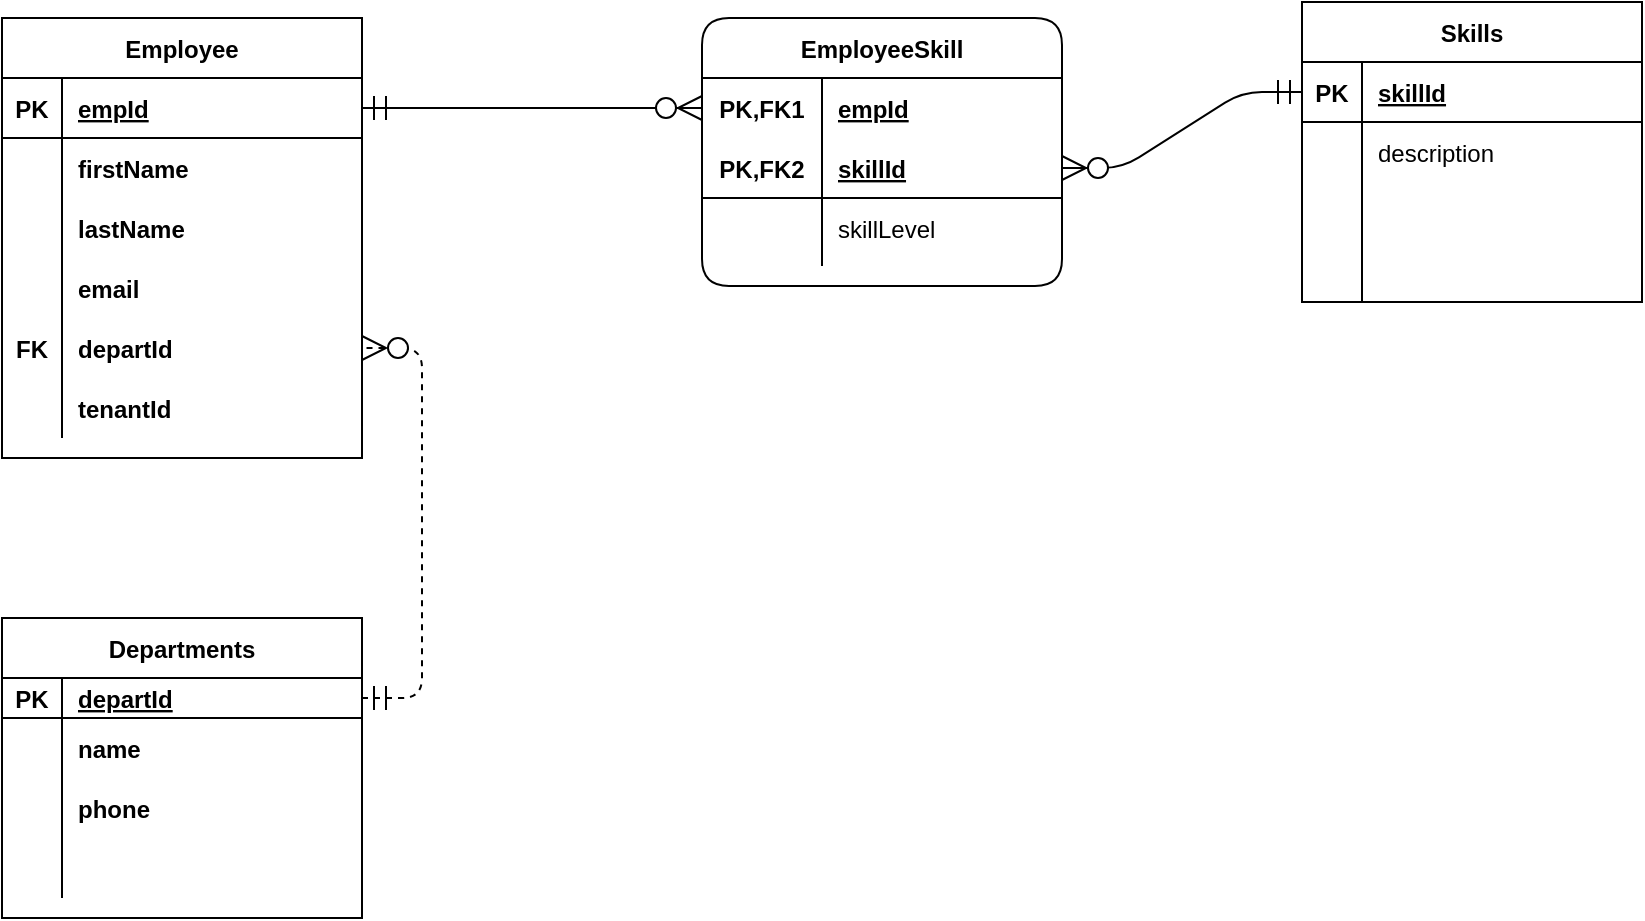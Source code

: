 <mxfile version="15.0.4" type="github"><diagram id="bcsFeMjtLvY2FGsjTvKu" name="Page-1"><mxGraphModel dx="942" dy="614" grid="1" gridSize="10" guides="1" tooltips="1" connect="1" arrows="1" fold="1" page="1" pageScale="1" pageWidth="850" pageHeight="1100" math="0" shadow="0"><root><mxCell id="0"/><mxCell id="1" parent="0"/><mxCell id="xL1uOofkgXMEGXG6T6Rd-43" value="Employee" style="shape=table;startSize=30;container=1;collapsible=1;childLayout=tableLayout;fixedRows=1;rowLines=0;fontStyle=1;align=center;resizeLast=1;" vertex="1" parent="1"><mxGeometry x="20" y="60" width="180" height="220" as="geometry"/></mxCell><mxCell id="xL1uOofkgXMEGXG6T6Rd-44" value="" style="shape=partialRectangle;collapsible=0;dropTarget=0;pointerEvents=0;fillColor=none;top=0;left=0;bottom=1;right=0;points=[[0,0.5],[1,0.5]];portConstraint=eastwest;" vertex="1" parent="xL1uOofkgXMEGXG6T6Rd-43"><mxGeometry y="30" width="180" height="30" as="geometry"/></mxCell><mxCell id="xL1uOofkgXMEGXG6T6Rd-45" value="PK" style="shape=partialRectangle;connectable=0;fillColor=none;top=0;left=0;bottom=0;right=0;fontStyle=1;overflow=hidden;" vertex="1" parent="xL1uOofkgXMEGXG6T6Rd-44"><mxGeometry width="30" height="30" as="geometry"/></mxCell><mxCell id="xL1uOofkgXMEGXG6T6Rd-46" value="empId" style="shape=partialRectangle;connectable=0;fillColor=none;top=0;left=0;bottom=0;right=0;align=left;spacingLeft=6;fontStyle=5;overflow=hidden;" vertex="1" parent="xL1uOofkgXMEGXG6T6Rd-44"><mxGeometry x="30" width="150" height="30" as="geometry"/></mxCell><mxCell id="xL1uOofkgXMEGXG6T6Rd-47" value="" style="shape=partialRectangle;collapsible=0;dropTarget=0;pointerEvents=0;fillColor=none;top=0;left=0;bottom=0;right=0;points=[[0,0.5],[1,0.5]];portConstraint=eastwest;" vertex="1" parent="xL1uOofkgXMEGXG6T6Rd-43"><mxGeometry y="60" width="180" height="30" as="geometry"/></mxCell><mxCell id="xL1uOofkgXMEGXG6T6Rd-48" value="" style="shape=partialRectangle;connectable=0;fillColor=none;top=0;left=0;bottom=0;right=0;editable=1;overflow=hidden;" vertex="1" parent="xL1uOofkgXMEGXG6T6Rd-47"><mxGeometry width="30" height="30" as="geometry"/></mxCell><mxCell id="xL1uOofkgXMEGXG6T6Rd-49" value="firstName" style="shape=partialRectangle;connectable=0;fillColor=none;top=0;left=0;bottom=0;right=0;align=left;spacingLeft=6;overflow=hidden;fontStyle=1" vertex="1" parent="xL1uOofkgXMEGXG6T6Rd-47"><mxGeometry x="30" width="150" height="30" as="geometry"/></mxCell><mxCell id="xL1uOofkgXMEGXG6T6Rd-50" value="" style="shape=partialRectangle;collapsible=0;dropTarget=0;pointerEvents=0;fillColor=none;top=0;left=0;bottom=0;right=0;points=[[0,0.5],[1,0.5]];portConstraint=eastwest;" vertex="1" parent="xL1uOofkgXMEGXG6T6Rd-43"><mxGeometry y="90" width="180" height="30" as="geometry"/></mxCell><mxCell id="xL1uOofkgXMEGXG6T6Rd-51" value="" style="shape=partialRectangle;connectable=0;fillColor=none;top=0;left=0;bottom=0;right=0;editable=1;overflow=hidden;" vertex="1" parent="xL1uOofkgXMEGXG6T6Rd-50"><mxGeometry width="30" height="30" as="geometry"/></mxCell><mxCell id="xL1uOofkgXMEGXG6T6Rd-52" value="lastName" style="shape=partialRectangle;connectable=0;fillColor=none;top=0;left=0;bottom=0;right=0;align=left;spacingLeft=6;overflow=hidden;fontStyle=1" vertex="1" parent="xL1uOofkgXMEGXG6T6Rd-50"><mxGeometry x="30" width="150" height="30" as="geometry"/></mxCell><mxCell id="xL1uOofkgXMEGXG6T6Rd-53" value="" style="shape=partialRectangle;collapsible=0;dropTarget=0;pointerEvents=0;fillColor=none;top=0;left=0;bottom=0;right=0;points=[[0,0.5],[1,0.5]];portConstraint=eastwest;" vertex="1" parent="xL1uOofkgXMEGXG6T6Rd-43"><mxGeometry y="120" width="180" height="30" as="geometry"/></mxCell><mxCell id="xL1uOofkgXMEGXG6T6Rd-54" value="" style="shape=partialRectangle;connectable=0;fillColor=none;top=0;left=0;bottom=0;right=0;editable=1;overflow=hidden;" vertex="1" parent="xL1uOofkgXMEGXG6T6Rd-53"><mxGeometry width="30" height="30" as="geometry"/></mxCell><mxCell id="xL1uOofkgXMEGXG6T6Rd-55" value="email" style="shape=partialRectangle;connectable=0;fillColor=none;top=0;left=0;bottom=0;right=0;align=left;spacingLeft=6;overflow=hidden;fontStyle=1" vertex="1" parent="xL1uOofkgXMEGXG6T6Rd-53"><mxGeometry x="30" width="150" height="30" as="geometry"/></mxCell><mxCell id="xL1uOofkgXMEGXG6T6Rd-108" value="" style="shape=partialRectangle;collapsible=0;dropTarget=0;pointerEvents=0;fillColor=none;top=0;left=0;bottom=0;right=0;points=[[0,0.5],[1,0.5]];portConstraint=eastwest;" vertex="1" parent="xL1uOofkgXMEGXG6T6Rd-43"><mxGeometry y="150" width="180" height="30" as="geometry"/></mxCell><mxCell id="xL1uOofkgXMEGXG6T6Rd-109" value="FK" style="shape=partialRectangle;connectable=0;fillColor=none;top=0;left=0;bottom=0;right=0;editable=1;overflow=hidden;fontStyle=1" vertex="1" parent="xL1uOofkgXMEGXG6T6Rd-108"><mxGeometry width="30" height="30" as="geometry"/></mxCell><mxCell id="xL1uOofkgXMEGXG6T6Rd-110" value="departId" style="shape=partialRectangle;connectable=0;fillColor=none;top=0;left=0;bottom=0;right=0;align=left;spacingLeft=6;overflow=hidden;fontStyle=1" vertex="1" parent="xL1uOofkgXMEGXG6T6Rd-108"><mxGeometry x="30" width="150" height="30" as="geometry"/></mxCell><mxCell id="xL1uOofkgXMEGXG6T6Rd-115" value="" style="shape=partialRectangle;collapsible=0;dropTarget=0;pointerEvents=0;fillColor=none;top=0;left=0;bottom=0;right=0;points=[[0,0.5],[1,0.5]];portConstraint=eastwest;" vertex="1" parent="xL1uOofkgXMEGXG6T6Rd-43"><mxGeometry y="180" width="180" height="30" as="geometry"/></mxCell><mxCell id="xL1uOofkgXMEGXG6T6Rd-116" value="    " style="shape=partialRectangle;connectable=0;fillColor=none;top=0;left=0;bottom=0;right=0;editable=1;overflow=hidden;fontStyle=1" vertex="1" parent="xL1uOofkgXMEGXG6T6Rd-115"><mxGeometry width="30" height="30" as="geometry"/></mxCell><mxCell id="xL1uOofkgXMEGXG6T6Rd-117" value="tenantId" style="shape=partialRectangle;connectable=0;fillColor=none;top=0;left=0;bottom=0;right=0;align=left;spacingLeft=6;overflow=hidden;fontStyle=1" vertex="1" parent="xL1uOofkgXMEGXG6T6Rd-115"><mxGeometry x="30" width="150" height="30" as="geometry"/></mxCell><mxCell id="xL1uOofkgXMEGXG6T6Rd-56" value="Departments" style="shape=table;startSize=30;container=1;collapsible=1;childLayout=tableLayout;fixedRows=1;rowLines=0;fontStyle=1;align=center;resizeLast=1;" vertex="1" parent="1"><mxGeometry x="20" y="360" width="180" height="150" as="geometry"/></mxCell><mxCell id="xL1uOofkgXMEGXG6T6Rd-57" value="" style="shape=partialRectangle;collapsible=0;dropTarget=0;pointerEvents=0;fillColor=none;top=0;left=0;bottom=1;right=0;points=[[0,0.5],[1,0.5]];portConstraint=eastwest;" vertex="1" parent="xL1uOofkgXMEGXG6T6Rd-56"><mxGeometry y="30" width="180" height="20" as="geometry"/></mxCell><mxCell id="xL1uOofkgXMEGXG6T6Rd-58" value="PK" style="shape=partialRectangle;connectable=0;fillColor=none;top=0;left=0;bottom=0;right=0;fontStyle=1;overflow=hidden;" vertex="1" parent="xL1uOofkgXMEGXG6T6Rd-57"><mxGeometry width="30" height="20" as="geometry"/></mxCell><mxCell id="xL1uOofkgXMEGXG6T6Rd-59" value="departId" style="shape=partialRectangle;connectable=0;fillColor=none;top=0;left=0;bottom=0;right=0;align=left;spacingLeft=6;fontStyle=5;overflow=hidden;" vertex="1" parent="xL1uOofkgXMEGXG6T6Rd-57"><mxGeometry x="30" width="150" height="20" as="geometry"/></mxCell><mxCell id="xL1uOofkgXMEGXG6T6Rd-60" value="" style="shape=partialRectangle;collapsible=0;dropTarget=0;pointerEvents=0;fillColor=none;top=0;left=0;bottom=0;right=0;points=[[0,0.5],[1,0.5]];portConstraint=eastwest;" vertex="1" parent="xL1uOofkgXMEGXG6T6Rd-56"><mxGeometry y="50" width="180" height="30" as="geometry"/></mxCell><mxCell id="xL1uOofkgXMEGXG6T6Rd-61" value="" style="shape=partialRectangle;connectable=0;fillColor=none;top=0;left=0;bottom=0;right=0;editable=1;overflow=hidden;" vertex="1" parent="xL1uOofkgXMEGXG6T6Rd-60"><mxGeometry width="30" height="30" as="geometry"/></mxCell><mxCell id="xL1uOofkgXMEGXG6T6Rd-62" value="name        " style="shape=partialRectangle;connectable=0;fillColor=none;top=0;left=0;bottom=0;right=0;align=left;spacingLeft=6;overflow=hidden;fontStyle=1" vertex="1" parent="xL1uOofkgXMEGXG6T6Rd-60"><mxGeometry x="30" width="150" height="30" as="geometry"/></mxCell><mxCell id="xL1uOofkgXMEGXG6T6Rd-63" value="" style="shape=partialRectangle;collapsible=0;dropTarget=0;pointerEvents=0;fillColor=none;top=0;left=0;bottom=0;right=0;points=[[0,0.5],[1,0.5]];portConstraint=eastwest;fontStyle=1" vertex="1" parent="xL1uOofkgXMEGXG6T6Rd-56"><mxGeometry y="80" width="180" height="30" as="geometry"/></mxCell><mxCell id="xL1uOofkgXMEGXG6T6Rd-64" value="" style="shape=partialRectangle;connectable=0;fillColor=none;top=0;left=0;bottom=0;right=0;editable=1;overflow=hidden;" vertex="1" parent="xL1uOofkgXMEGXG6T6Rd-63"><mxGeometry width="30" height="30" as="geometry"/></mxCell><mxCell id="xL1uOofkgXMEGXG6T6Rd-65" value="phone" style="shape=partialRectangle;connectable=0;fillColor=none;top=0;left=0;bottom=0;right=0;align=left;spacingLeft=6;overflow=hidden;fontStyle=1" vertex="1" parent="xL1uOofkgXMEGXG6T6Rd-63"><mxGeometry x="30" width="150" height="30" as="geometry"/></mxCell><mxCell id="xL1uOofkgXMEGXG6T6Rd-66" value="" style="shape=partialRectangle;collapsible=0;dropTarget=0;pointerEvents=0;fillColor=none;top=0;left=0;bottom=0;right=0;points=[[0,0.5],[1,0.5]];portConstraint=eastwest;" vertex="1" parent="xL1uOofkgXMEGXG6T6Rd-56"><mxGeometry y="110" width="180" height="30" as="geometry"/></mxCell><mxCell id="xL1uOofkgXMEGXG6T6Rd-67" value="" style="shape=partialRectangle;connectable=0;fillColor=none;top=0;left=0;bottom=0;right=0;editable=1;overflow=hidden;" vertex="1" parent="xL1uOofkgXMEGXG6T6Rd-66"><mxGeometry width="30" height="30" as="geometry"/></mxCell><mxCell id="xL1uOofkgXMEGXG6T6Rd-68" value="" style="shape=partialRectangle;connectable=0;fillColor=none;top=0;left=0;bottom=0;right=0;align=left;spacingLeft=6;overflow=hidden;" vertex="1" parent="xL1uOofkgXMEGXG6T6Rd-66"><mxGeometry x="30" width="150" height="30" as="geometry"/></mxCell><mxCell id="xL1uOofkgXMEGXG6T6Rd-82" value="Skills" style="shape=table;startSize=30;container=1;collapsible=1;childLayout=tableLayout;fixedRows=1;rowLines=0;fontStyle=1;align=center;resizeLast=1;" vertex="1" parent="1"><mxGeometry x="670" y="52" width="170" height="150" as="geometry"/></mxCell><mxCell id="xL1uOofkgXMEGXG6T6Rd-83" value="" style="shape=partialRectangle;collapsible=0;dropTarget=0;pointerEvents=0;fillColor=none;top=0;left=0;bottom=1;right=0;points=[[0,0.5],[1,0.5]];portConstraint=eastwest;" vertex="1" parent="xL1uOofkgXMEGXG6T6Rd-82"><mxGeometry y="30" width="170" height="30" as="geometry"/></mxCell><mxCell id="xL1uOofkgXMEGXG6T6Rd-84" value="PK" style="shape=partialRectangle;connectable=0;fillColor=none;top=0;left=0;bottom=0;right=0;fontStyle=1;overflow=hidden;" vertex="1" parent="xL1uOofkgXMEGXG6T6Rd-83"><mxGeometry width="30" height="30" as="geometry"/></mxCell><mxCell id="xL1uOofkgXMEGXG6T6Rd-85" value="skillId" style="shape=partialRectangle;connectable=0;fillColor=none;top=0;left=0;bottom=0;right=0;align=left;spacingLeft=6;fontStyle=5;overflow=hidden;" vertex="1" parent="xL1uOofkgXMEGXG6T6Rd-83"><mxGeometry x="30" width="140" height="30" as="geometry"/></mxCell><mxCell id="xL1uOofkgXMEGXG6T6Rd-86" value="" style="shape=partialRectangle;collapsible=0;dropTarget=0;pointerEvents=0;fillColor=none;top=0;left=0;bottom=0;right=0;points=[[0,0.5],[1,0.5]];portConstraint=eastwest;" vertex="1" parent="xL1uOofkgXMEGXG6T6Rd-82"><mxGeometry y="60" width="170" height="30" as="geometry"/></mxCell><mxCell id="xL1uOofkgXMEGXG6T6Rd-87" value="" style="shape=partialRectangle;connectable=0;fillColor=none;top=0;left=0;bottom=0;right=0;editable=1;overflow=hidden;" vertex="1" parent="xL1uOofkgXMEGXG6T6Rd-86"><mxGeometry width="30" height="30" as="geometry"/></mxCell><mxCell id="xL1uOofkgXMEGXG6T6Rd-88" value="description" style="shape=partialRectangle;connectable=0;fillColor=none;top=0;left=0;bottom=0;right=0;align=left;spacingLeft=6;overflow=hidden;" vertex="1" parent="xL1uOofkgXMEGXG6T6Rd-86"><mxGeometry x="30" width="140" height="30" as="geometry"/></mxCell><mxCell id="xL1uOofkgXMEGXG6T6Rd-89" value="" style="shape=partialRectangle;collapsible=0;dropTarget=0;pointerEvents=0;fillColor=none;top=0;left=0;bottom=0;right=0;points=[[0,0.5],[1,0.5]];portConstraint=eastwest;" vertex="1" parent="xL1uOofkgXMEGXG6T6Rd-82"><mxGeometry y="90" width="170" height="30" as="geometry"/></mxCell><mxCell id="xL1uOofkgXMEGXG6T6Rd-90" value="" style="shape=partialRectangle;connectable=0;fillColor=none;top=0;left=0;bottom=0;right=0;editable=1;overflow=hidden;" vertex="1" parent="xL1uOofkgXMEGXG6T6Rd-89"><mxGeometry width="30" height="30" as="geometry"/></mxCell><mxCell id="xL1uOofkgXMEGXG6T6Rd-91" value="" style="shape=partialRectangle;connectable=0;fillColor=none;top=0;left=0;bottom=0;right=0;align=left;spacingLeft=6;overflow=hidden;" vertex="1" parent="xL1uOofkgXMEGXG6T6Rd-89"><mxGeometry x="30" width="140" height="30" as="geometry"/></mxCell><mxCell id="xL1uOofkgXMEGXG6T6Rd-92" value="" style="shape=partialRectangle;collapsible=0;dropTarget=0;pointerEvents=0;fillColor=none;top=0;left=0;bottom=0;right=0;points=[[0,0.5],[1,0.5]];portConstraint=eastwest;" vertex="1" parent="xL1uOofkgXMEGXG6T6Rd-82"><mxGeometry y="120" width="170" height="30" as="geometry"/></mxCell><mxCell id="xL1uOofkgXMEGXG6T6Rd-93" value="" style="shape=partialRectangle;connectable=0;fillColor=none;top=0;left=0;bottom=0;right=0;editable=1;overflow=hidden;" vertex="1" parent="xL1uOofkgXMEGXG6T6Rd-92"><mxGeometry width="30" height="30" as="geometry"/></mxCell><mxCell id="xL1uOofkgXMEGXG6T6Rd-94" value="" style="shape=partialRectangle;connectable=0;fillColor=none;top=0;left=0;bottom=0;right=0;align=left;spacingLeft=6;overflow=hidden;" vertex="1" parent="xL1uOofkgXMEGXG6T6Rd-92"><mxGeometry x="30" width="140" height="30" as="geometry"/></mxCell><mxCell id="xL1uOofkgXMEGXG6T6Rd-95" value="EmployeeSkill" style="shape=table;startSize=30;container=1;collapsible=1;childLayout=tableLayout;fixedRows=1;rowLines=0;fontStyle=1;align=center;resizeLast=1;rounded=1;" vertex="1" parent="1"><mxGeometry x="370" y="60" width="180" height="134" as="geometry"/></mxCell><mxCell id="xL1uOofkgXMEGXG6T6Rd-96" value="" style="shape=partialRectangle;collapsible=0;dropTarget=0;pointerEvents=0;fillColor=none;top=0;left=0;bottom=0;right=0;points=[[0,0.5],[1,0.5]];portConstraint=eastwest;" vertex="1" parent="xL1uOofkgXMEGXG6T6Rd-95"><mxGeometry y="30" width="180" height="30" as="geometry"/></mxCell><mxCell id="xL1uOofkgXMEGXG6T6Rd-97" value="PK,FK1" style="shape=partialRectangle;connectable=0;fillColor=none;top=0;left=0;bottom=0;right=0;fontStyle=1;overflow=hidden;" vertex="1" parent="xL1uOofkgXMEGXG6T6Rd-96"><mxGeometry width="60" height="30" as="geometry"/></mxCell><mxCell id="xL1uOofkgXMEGXG6T6Rd-98" value="empId" style="shape=partialRectangle;connectable=0;fillColor=none;top=0;left=0;bottom=0;right=0;align=left;spacingLeft=6;fontStyle=5;overflow=hidden;" vertex="1" parent="xL1uOofkgXMEGXG6T6Rd-96"><mxGeometry x="60" width="120" height="30" as="geometry"/></mxCell><mxCell id="xL1uOofkgXMEGXG6T6Rd-99" value="" style="shape=partialRectangle;collapsible=0;dropTarget=0;pointerEvents=0;fillColor=none;top=0;left=0;bottom=1;right=0;points=[[0,0.5],[1,0.5]];portConstraint=eastwest;" vertex="1" parent="xL1uOofkgXMEGXG6T6Rd-95"><mxGeometry y="60" width="180" height="30" as="geometry"/></mxCell><mxCell id="xL1uOofkgXMEGXG6T6Rd-100" value="PK,FK2" style="shape=partialRectangle;connectable=0;fillColor=none;top=0;left=0;bottom=0;right=0;fontStyle=1;overflow=hidden;" vertex="1" parent="xL1uOofkgXMEGXG6T6Rd-99"><mxGeometry width="60" height="30" as="geometry"/></mxCell><mxCell id="xL1uOofkgXMEGXG6T6Rd-101" value="skillId" style="shape=partialRectangle;connectable=0;fillColor=none;top=0;left=0;bottom=0;right=0;align=left;spacingLeft=6;fontStyle=5;overflow=hidden;" vertex="1" parent="xL1uOofkgXMEGXG6T6Rd-99"><mxGeometry x="60" width="120" height="30" as="geometry"/></mxCell><mxCell id="xL1uOofkgXMEGXG6T6Rd-102" value="" style="shape=partialRectangle;collapsible=0;dropTarget=0;pointerEvents=0;fillColor=none;top=0;left=0;bottom=0;right=0;points=[[0,0.5],[1,0.5]];portConstraint=eastwest;" vertex="1" parent="xL1uOofkgXMEGXG6T6Rd-95"><mxGeometry y="90" width="180" height="30" as="geometry"/></mxCell><mxCell id="xL1uOofkgXMEGXG6T6Rd-103" value="" style="shape=partialRectangle;connectable=0;fillColor=none;top=0;left=0;bottom=0;right=0;editable=1;overflow=hidden;" vertex="1" parent="xL1uOofkgXMEGXG6T6Rd-102"><mxGeometry width="60" height="30" as="geometry"/></mxCell><mxCell id="xL1uOofkgXMEGXG6T6Rd-104" value="skillLevel" style="shape=partialRectangle;connectable=0;fillColor=none;top=0;left=0;bottom=0;right=0;align=left;spacingLeft=6;overflow=hidden;" vertex="1" parent="xL1uOofkgXMEGXG6T6Rd-102"><mxGeometry x="60" width="120" height="30" as="geometry"/></mxCell><mxCell id="xL1uOofkgXMEGXG6T6Rd-105" value="" style="shape=partialRectangle;collapsible=0;dropTarget=0;pointerEvents=0;fillColor=none;top=0;left=0;bottom=0;right=0;points=[[0,0.5],[1,0.5]];portConstraint=eastwest;" vertex="1" parent="xL1uOofkgXMEGXG6T6Rd-95"><mxGeometry y="120" width="180" height="4" as="geometry"/></mxCell><mxCell id="xL1uOofkgXMEGXG6T6Rd-106" value="" style="shape=partialRectangle;connectable=0;fillColor=none;top=0;left=0;bottom=0;right=0;editable=1;overflow=hidden;" vertex="1" parent="xL1uOofkgXMEGXG6T6Rd-105"><mxGeometry width="60" height="4" as="geometry"/></mxCell><mxCell id="xL1uOofkgXMEGXG6T6Rd-107" value="" style="shape=partialRectangle;connectable=0;fillColor=none;top=0;left=0;bottom=0;right=0;align=left;spacingLeft=6;overflow=hidden;" vertex="1" parent="xL1uOofkgXMEGXG6T6Rd-105"><mxGeometry x="60" width="120" height="4" as="geometry"/></mxCell><mxCell id="xL1uOofkgXMEGXG6T6Rd-112" value="" style="edgeStyle=entityRelationEdgeStyle;fontSize=12;html=1;endArrow=ERzeroToMany;startArrow=ERmandOne;endSize=10;startSize=10;dashed=1;" edge="1" parent="1" source="xL1uOofkgXMEGXG6T6Rd-57" target="xL1uOofkgXMEGXG6T6Rd-108"><mxGeometry width="100" height="100" relative="1" as="geometry"><mxPoint x="420" y="440" as="sourcePoint"/><mxPoint x="520" y="340" as="targetPoint"/></mxGeometry></mxCell><mxCell id="xL1uOofkgXMEGXG6T6Rd-113" value="" style="edgeStyle=entityRelationEdgeStyle;fontSize=12;html=1;endArrow=ERzeroToMany;startArrow=ERmandOne;endSize=10;startSize=10;" edge="1" parent="1" source="xL1uOofkgXMEGXG6T6Rd-44" target="xL1uOofkgXMEGXG6T6Rd-96"><mxGeometry width="100" height="100" relative="1" as="geometry"><mxPoint x="390" y="475" as="sourcePoint"/><mxPoint x="390" y="300" as="targetPoint"/></mxGeometry></mxCell><mxCell id="xL1uOofkgXMEGXG6T6Rd-114" value="" style="edgeStyle=entityRelationEdgeStyle;fontSize=12;html=1;endArrow=ERzeroToMany;startArrow=ERmandOne;endSize=10;startSize=10;exitX=0;exitY=0.5;exitDx=0;exitDy=0;" edge="1" parent="1" source="xL1uOofkgXMEGXG6T6Rd-83" target="xL1uOofkgXMEGXG6T6Rd-99"><mxGeometry width="100" height="100" relative="1" as="geometry"><mxPoint x="510" y="475" as="sourcePoint"/><mxPoint x="510" y="300" as="targetPoint"/></mxGeometry></mxCell></root></mxGraphModel></diagram></mxfile>